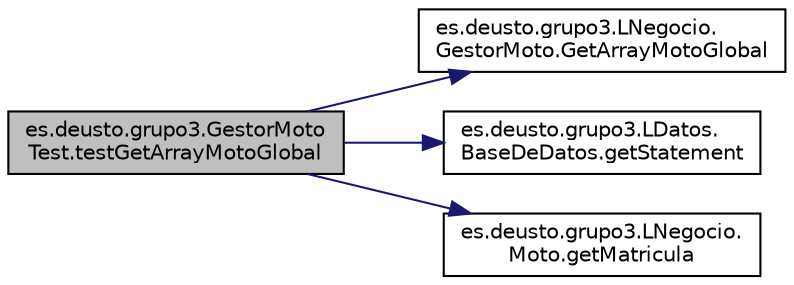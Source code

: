 digraph "es.deusto.grupo3.GestorMotoTest.testGetArrayMotoGlobal"
{
  edge [fontname="Helvetica",fontsize="10",labelfontname="Helvetica",labelfontsize="10"];
  node [fontname="Helvetica",fontsize="10",shape=record];
  rankdir="LR";
  Node25 [label="es.deusto.grupo3.GestorMoto\lTest.testGetArrayMotoGlobal",height=0.2,width=0.4,color="black", fillcolor="grey75", style="filled", fontcolor="black"];
  Node25 -> Node26 [color="midnightblue",fontsize="10",style="solid",fontname="Helvetica"];
  Node26 [label="es.deusto.grupo3.LNegocio.\lGestorMoto.GetArrayMotoGlobal",height=0.2,width=0.4,color="black", fillcolor="white", style="filled",URL="$classes_1_1deusto_1_1grupo3_1_1_l_negocio_1_1_gestor_moto.html#a6dd9fd47cd6f09fd73d87a8f003bb521"];
  Node25 -> Node27 [color="midnightblue",fontsize="10",style="solid",fontname="Helvetica"];
  Node27 [label="es.deusto.grupo3.LDatos.\lBaseDeDatos.getStatement",height=0.2,width=0.4,color="black", fillcolor="white", style="filled",URL="$classes_1_1deusto_1_1grupo3_1_1_l_datos_1_1_base_de_datos.html#a9657b1feb4c9852ab9d5f438239cb7b4"];
  Node25 -> Node28 [color="midnightblue",fontsize="10",style="solid",fontname="Helvetica"];
  Node28 [label="es.deusto.grupo3.LNegocio.\lMoto.getMatricula",height=0.2,width=0.4,color="black", fillcolor="white", style="filled",URL="$classes_1_1deusto_1_1grupo3_1_1_l_negocio_1_1_moto.html#a5b75a75aae01fe706924b36a1d654d52"];
}

